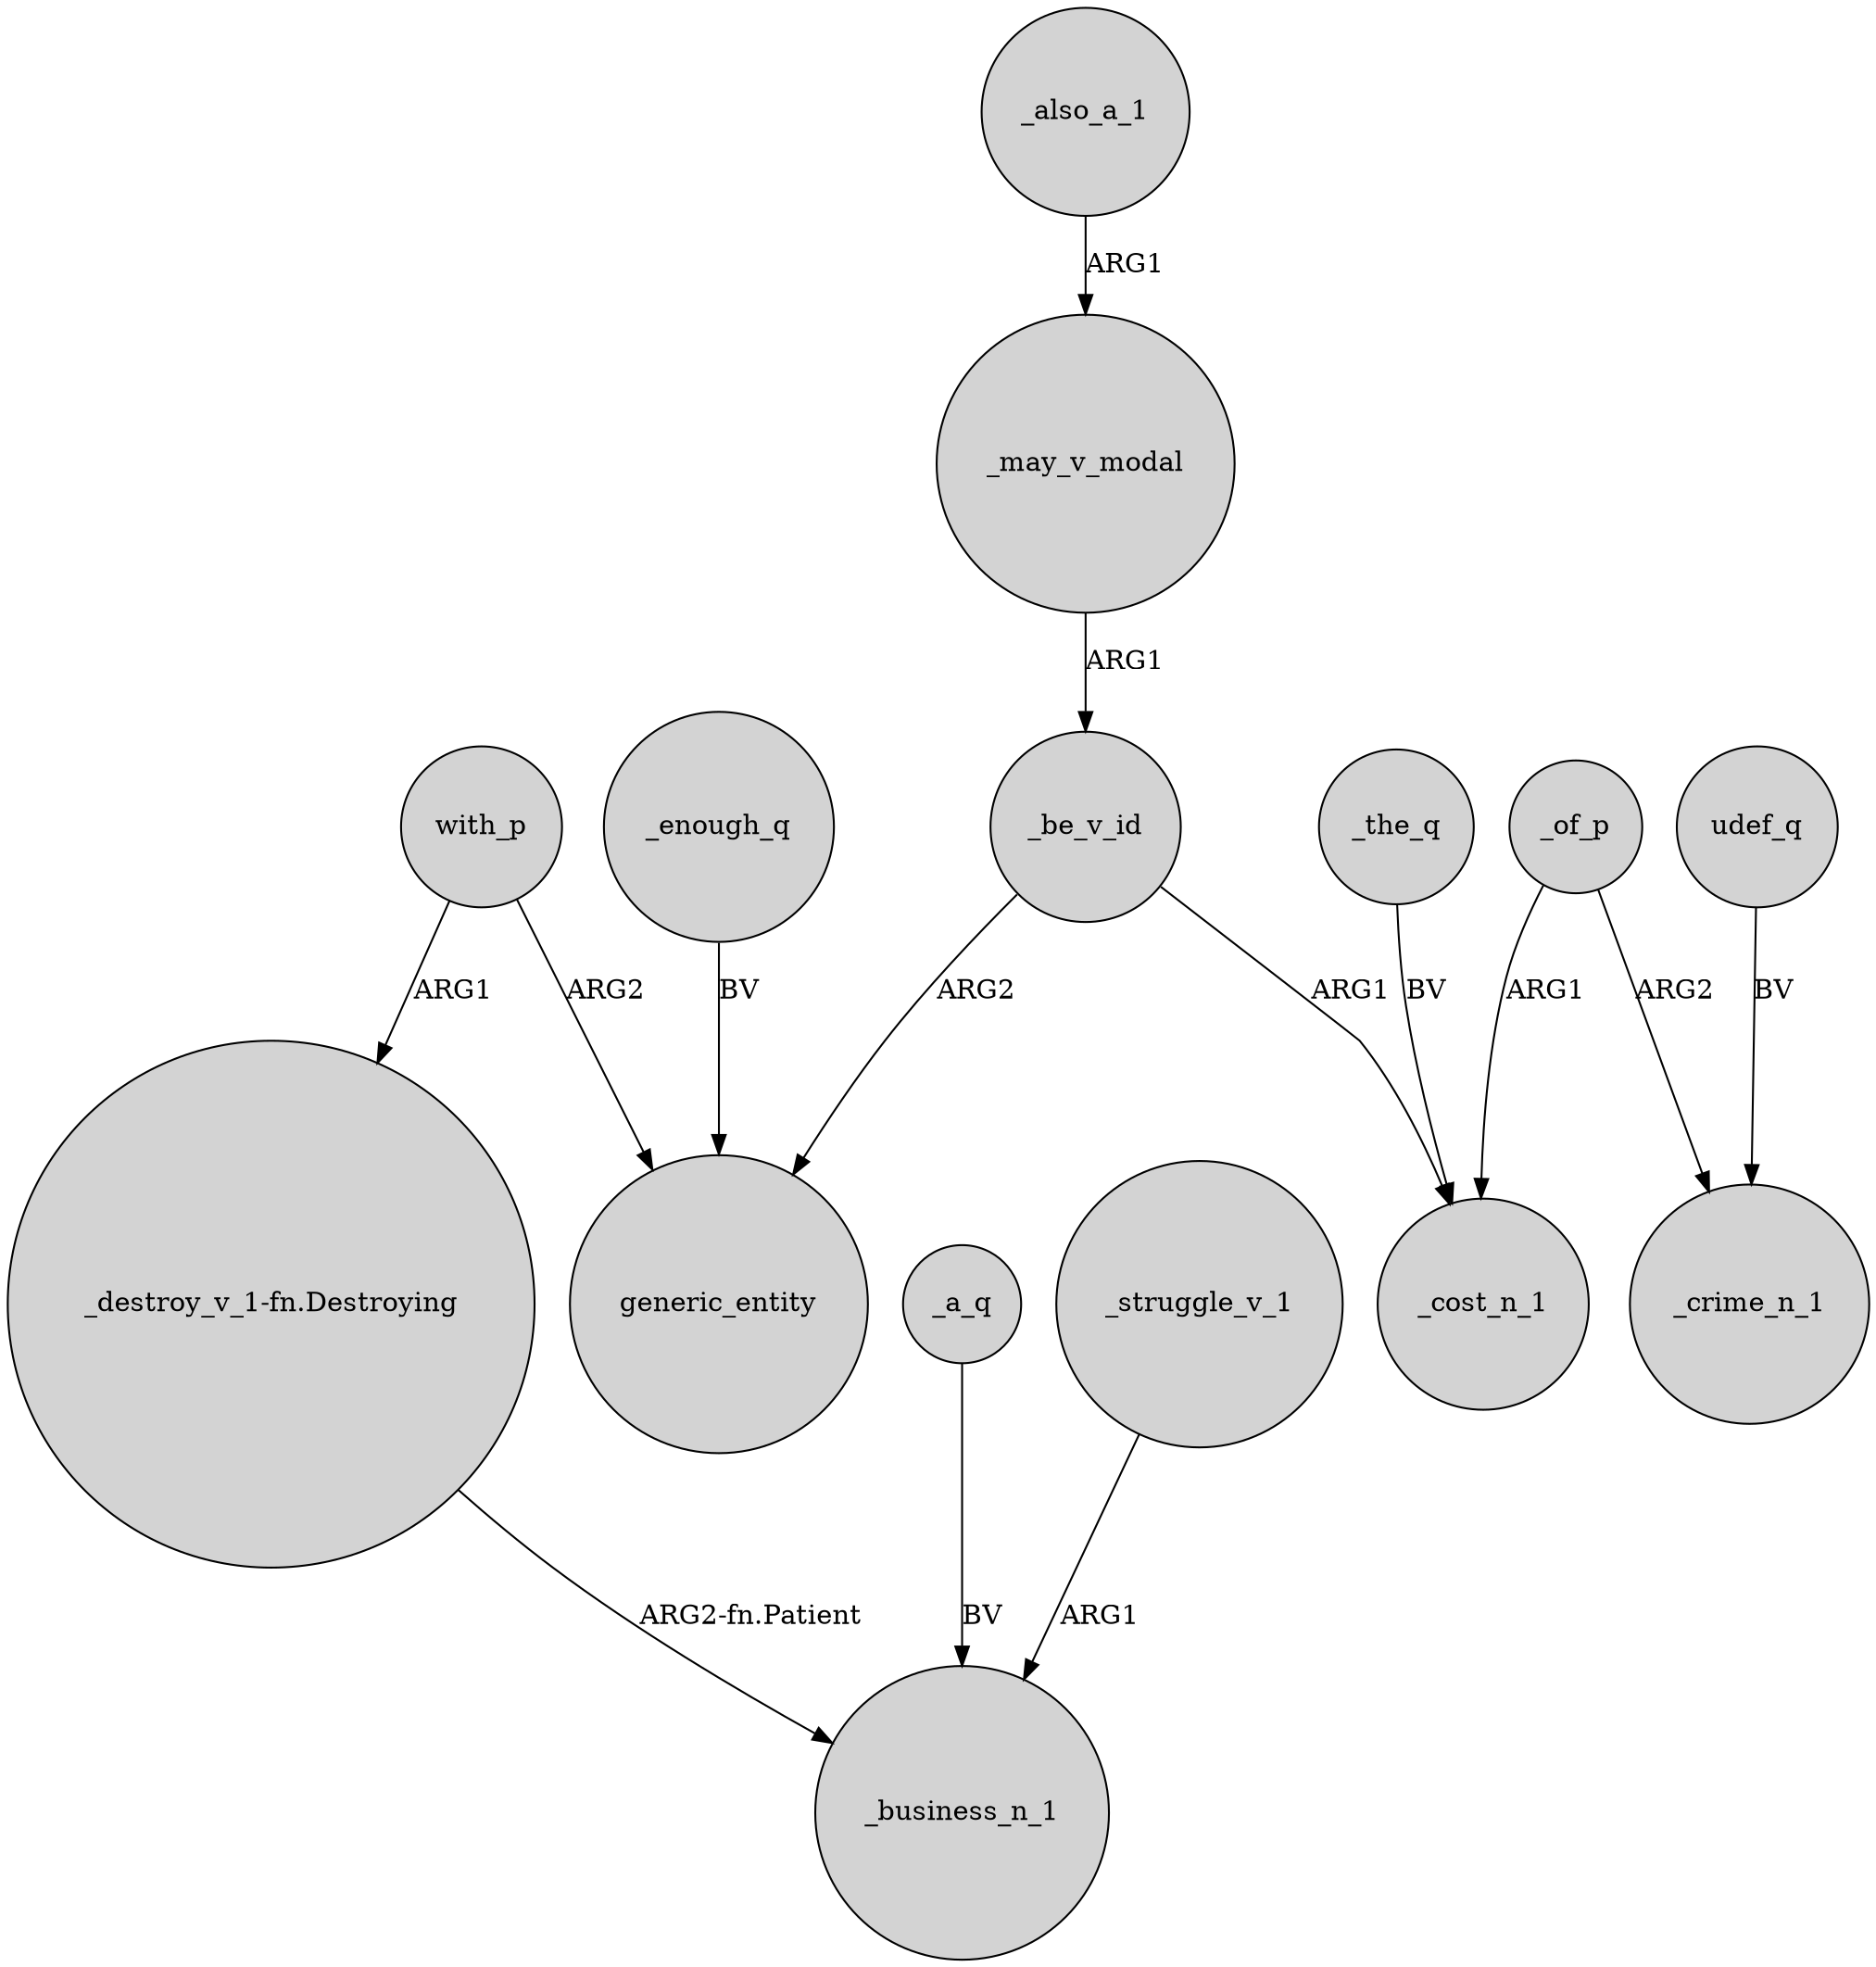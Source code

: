 digraph {
	node [shape=circle style=filled]
	_enough_q -> generic_entity [label=BV]
	with_p -> generic_entity [label=ARG2]
	_of_p -> _crime_n_1 [label=ARG2]
	with_p -> "_destroy_v_1-fn.Destroying" [label=ARG1]
	_a_q -> _business_n_1 [label=BV]
	"_destroy_v_1-fn.Destroying" -> _business_n_1 [label="ARG2-fn.Patient"]
	_be_v_id -> _cost_n_1 [label=ARG1]
	udef_q -> _crime_n_1 [label=BV]
	_also_a_1 -> _may_v_modal [label=ARG1]
	_be_v_id -> generic_entity [label=ARG2]
	_may_v_modal -> _be_v_id [label=ARG1]
	_the_q -> _cost_n_1 [label=BV]
	_of_p -> _cost_n_1 [label=ARG1]
	_struggle_v_1 -> _business_n_1 [label=ARG1]
}
